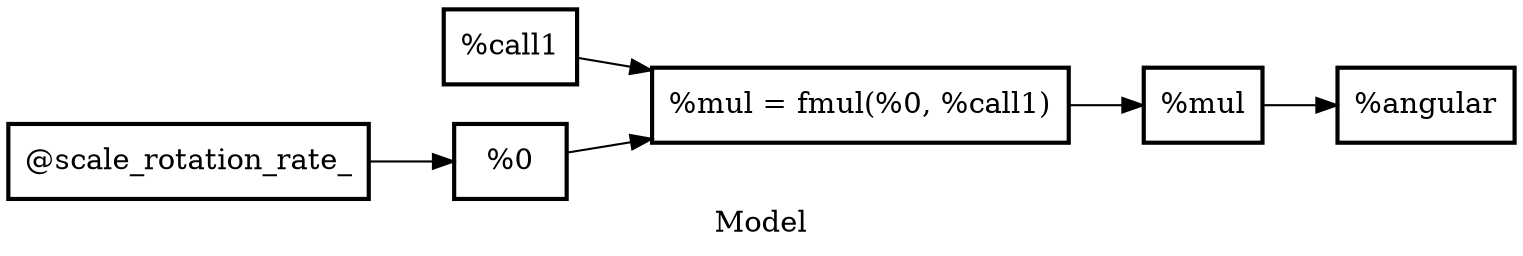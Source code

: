 digraph G {
	rankdir="LR";
	label="Model";
    Node0x55f56261bc90 [shape=record,penwidth=2,label="{%call1}"];
    Node0x55f5626184f0 [shape=record,penwidth=2,label="{%0}"];
    Node0x55f562616170 [shape=record,penwidth=2,label="{%mul}"];
    Node0x55f56261c550 [shape=record,penwidth=2,label="{%angular}"];
    Node0x55f56261ce50 [shape=record,penwidth=2,label="{%mul = fmul(%0, %call1)}"];
    Node0x55f5626170b0 [shape=record,penwidth=2,label="{@scale_rotation_rate_}"];
    Node0x55f5626170b0 -> Node0x55f5626184f0;
    Node0x55f5626184f0 -> Node0x55f56261ce50;
    Node0x55f562616170 -> Node0x55f56261c550;
    Node0x55f56261bc90 -> Node0x55f56261ce50;
    Node0x55f56261ce50 -> Node0x55f562616170;
}
